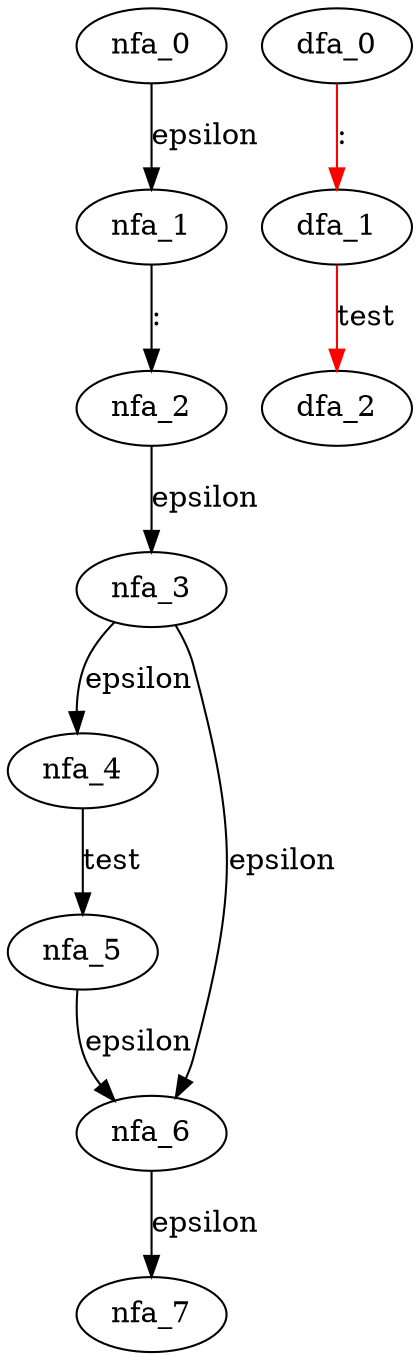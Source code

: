 digraph sliceop {
 subgraph sliceop_nfa {
  nfa_0->nfa_1[label=epsilon]
  nfa_1->nfa_2[label=":"]
  nfa_2->nfa_3[label=epsilon]
  nfa_3->nfa_4[label=epsilon]
  nfa_4->nfa_5[label=test]
  nfa_5->nfa_6[label=epsilon]
  nfa_6->nfa_7[label=epsilon]
  nfa_3->nfa_6[label=epsilon]
  }
 subgraph sliceop_dfa {
  dfa_0->dfa_1[label=":",color=red]
  dfa_1->dfa_2[label=test,color=red]
  }
}
